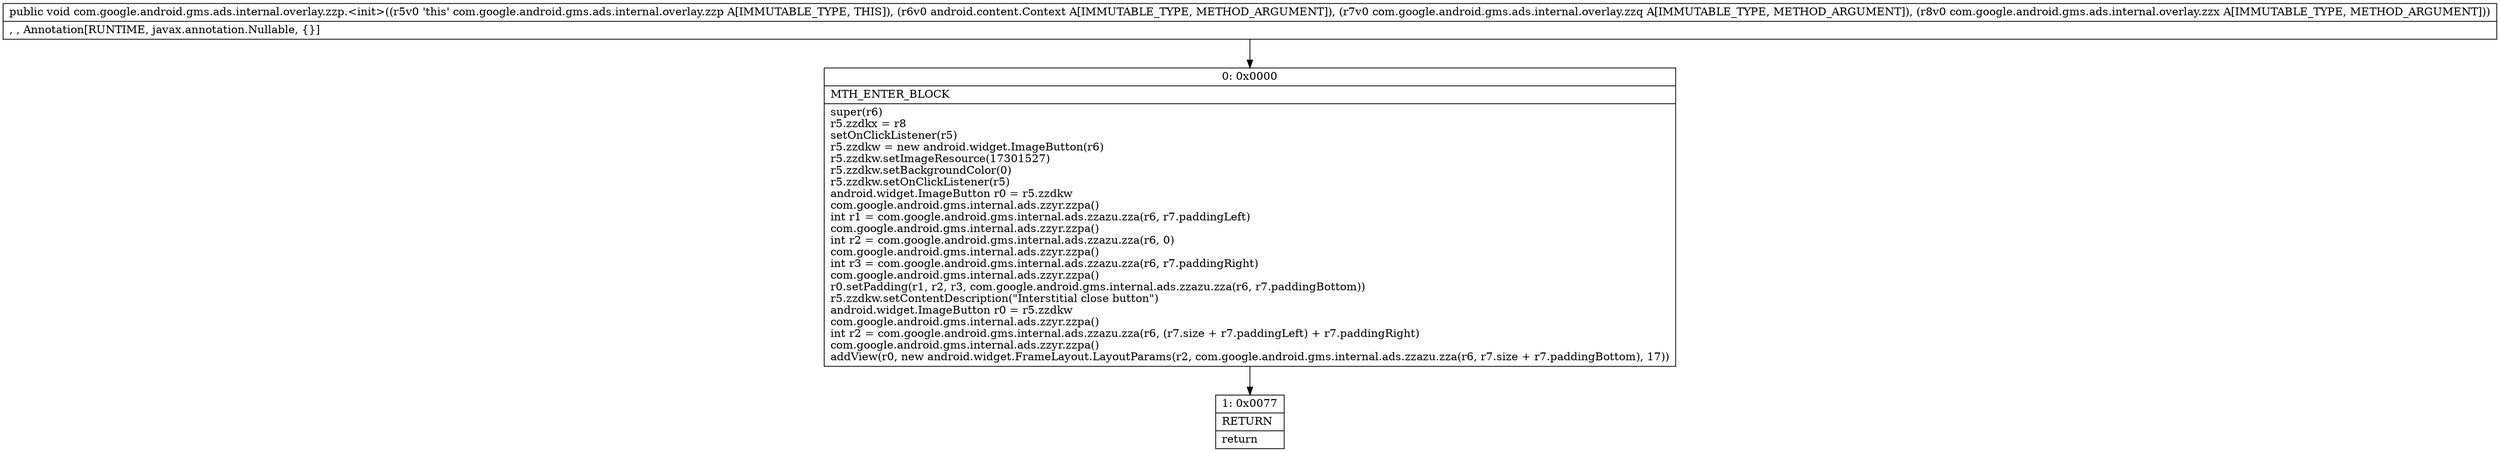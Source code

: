 digraph "CFG forcom.google.android.gms.ads.internal.overlay.zzp.\<init\>(Landroid\/content\/Context;Lcom\/google\/android\/gms\/ads\/internal\/overlay\/zzq;Lcom\/google\/android\/gms\/ads\/internal\/overlay\/zzx;)V" {
Node_0 [shape=record,label="{0\:\ 0x0000|MTH_ENTER_BLOCK\l|super(r6)\lr5.zzdkx = r8\lsetOnClickListener(r5)\lr5.zzdkw = new android.widget.ImageButton(r6)\lr5.zzdkw.setImageResource(17301527)\lr5.zzdkw.setBackgroundColor(0)\lr5.zzdkw.setOnClickListener(r5)\landroid.widget.ImageButton r0 = r5.zzdkw\lcom.google.android.gms.internal.ads.zzyr.zzpa()\lint r1 = com.google.android.gms.internal.ads.zzazu.zza(r6, r7.paddingLeft)\lcom.google.android.gms.internal.ads.zzyr.zzpa()\lint r2 = com.google.android.gms.internal.ads.zzazu.zza(r6, 0)\lcom.google.android.gms.internal.ads.zzyr.zzpa()\lint r3 = com.google.android.gms.internal.ads.zzazu.zza(r6, r7.paddingRight)\lcom.google.android.gms.internal.ads.zzyr.zzpa()\lr0.setPadding(r1, r2, r3, com.google.android.gms.internal.ads.zzazu.zza(r6, r7.paddingBottom))\lr5.zzdkw.setContentDescription(\"Interstitial close button\")\landroid.widget.ImageButton r0 = r5.zzdkw\lcom.google.android.gms.internal.ads.zzyr.zzpa()\lint r2 = com.google.android.gms.internal.ads.zzazu.zza(r6, (r7.size + r7.paddingLeft) + r7.paddingRight)\lcom.google.android.gms.internal.ads.zzyr.zzpa()\laddView(r0, new android.widget.FrameLayout.LayoutParams(r2, com.google.android.gms.internal.ads.zzazu.zza(r6, r7.size + r7.paddingBottom), 17))\l}"];
Node_1 [shape=record,label="{1\:\ 0x0077|RETURN\l|return\l}"];
MethodNode[shape=record,label="{public void com.google.android.gms.ads.internal.overlay.zzp.\<init\>((r5v0 'this' com.google.android.gms.ads.internal.overlay.zzp A[IMMUTABLE_TYPE, THIS]), (r6v0 android.content.Context A[IMMUTABLE_TYPE, METHOD_ARGUMENT]), (r7v0 com.google.android.gms.ads.internal.overlay.zzq A[IMMUTABLE_TYPE, METHOD_ARGUMENT]), (r8v0 com.google.android.gms.ads.internal.overlay.zzx A[IMMUTABLE_TYPE, METHOD_ARGUMENT]))  | , , Annotation[RUNTIME, javax.annotation.Nullable, \{\}]\l}"];
MethodNode -> Node_0;
Node_0 -> Node_1;
}

